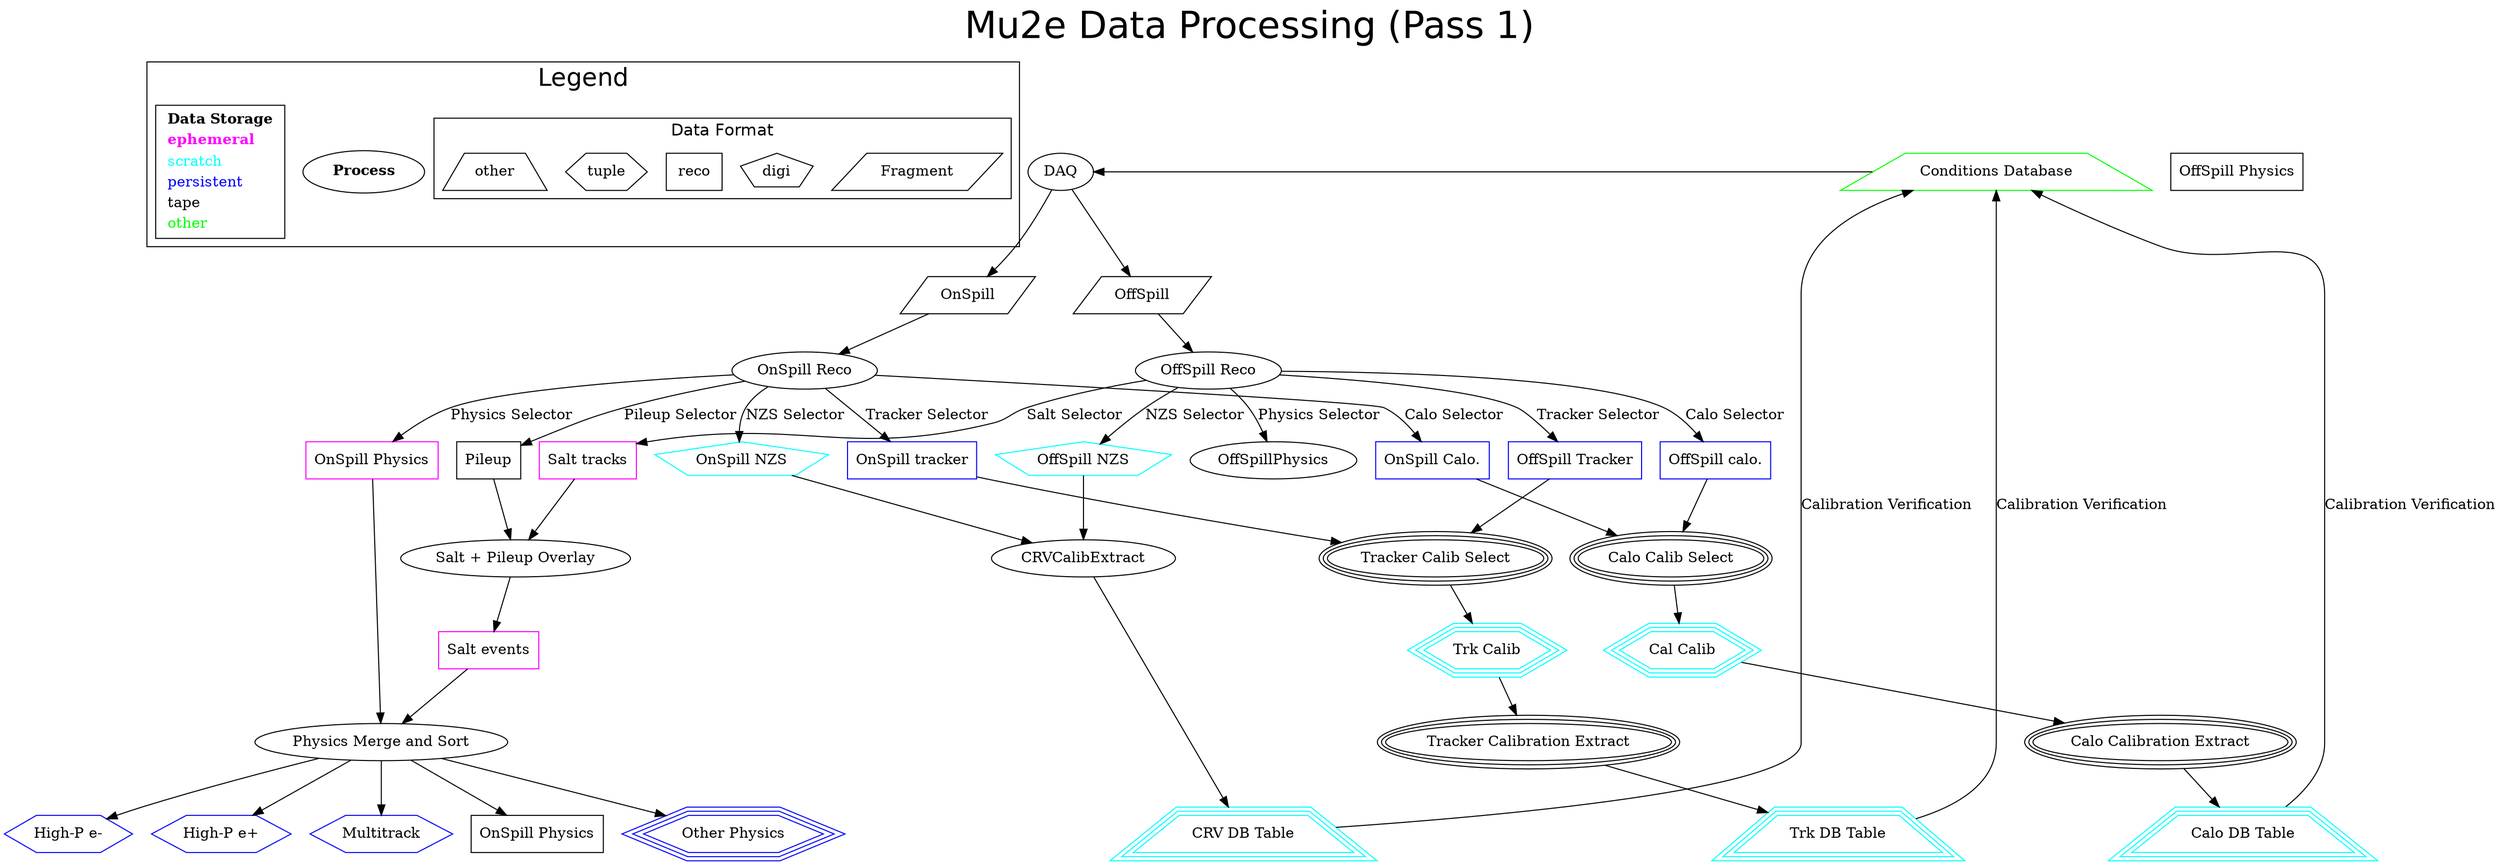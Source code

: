 digraph diagram {
  label = "Mu2e Data Processing (Pass 1)";
  fontname="Helvetica";
  fontsize="36";
  labelloc = t;
  subgraph clusterLegend {
    rankdir=TB;
    color="black";
    label="Legend";
    fontsize="24";

    process [shape=ellipse,color=black,
            label=<<table border="0" cellborder="0" cellspacing="1">
              <tr><td align="center"><b>Process</b></td></tr>
              </table>>];
    storage [shape=box,color=black,
            label=<<table border="0" cellborder="0" cellspacing="1">
              <tr><td align="center"><b>Data Storage</b></td></tr>
              <tr><td align="left"><b><font color="fuchsia">ephemeral</font></b></td></tr>
              <tr><td align="left"><font color="cyan">scratch</font></td></tr>
              <tr><td align="left"><font color="blue">persistent</font></td></tr>
              <tr><td align="left"><font color="black">tape</font></td></tr>
              <tr><td align="left"><font color="green">other</font></td></tr>
              </table>>];
    subgraph clustertype {
      label="Data Format";
      fontsize=16;
      raw [shape=parallelogram, label = "Fragment" ];
      digi [shape=pentagon, lable = "Reco" ];
      reco [shape=box, lable = "Reco" ];
      tuple [shape=hexagon, lable = "Tuple" ];
      other [shape=trapezium, lable = "Other" ];
    }

  }

  DAQ [ label = "DAQ",
      shape= ellipse
  ];
  ConditionsDB [ label = "Conditions Database",
  shape = trapezium, color=green
  ];
  ConditionsDB -> DAQ [constraint=false];
  {rank=same ConditionsDB DAQ};

  // primary inputs, from DAQ
  OffSpillFragments
    [
    label = "OffSpill",
          shape = parallelogram
    ];
  OnSpillFragments
    [
    label = "OnSpill",
          shape = parallelogram
    ]
  DAQ->OffSpillFragments
  DAQ->OnSpillFragments
  // temporary on-disk samples
  //  - ephemeral collections, e.g. salt
  //  - accumulating collections, e.g. reconstructed signal-likes
  OnSpillPhysics
    [
    label = "OnSpill Physics",
          shape = box,
          color="fuchsia"
    ];
  OffSpillPhysis
    [
    label = "OffSpill Physics",
          shape = box,
          color="black"
    ];
  SaltTracks
    [
    label = "Salt tracks",
          shape = box,
          color="fuchsia"
    ];
  SaltEvents [
    label = "Salt events",
          shape = box,
          color="fuchsia"
    ];
  OffSpillTrackerCalib [
    label = "OffSpill Tracker",
          shape = box,
          color="blue"
    ];
  OffSpillCaloCalib [
    label = "OffSpill calo.",
          shape = box,
          color="blue"
    ];
  OnSpillTrackerCalib [
    label = "OnSpill tracker",
          shape = box,
          color="blue"
    ];
  OnSpillCaloCalib [
    label = "OnSpill Calo.",
          shape = box,
          color="blue"
    ];
  OnSpillNZS [
    label = "OnSpill NZS",
          shape=pentagon,
          color="cyan"
    ];
  OffSpillNZS [
    label = "OffSpill NZS",
          shape=pentagon,
          color="cyan"
    ];
  Other [
    label = "Other Physics"
      shape = hexagon,
            peripheries=3,
            color=blue
  ];

  HighPNegative [
    label = "High-P e-",
          shape = hexagon,
          color = blue
    ];
  HighPPositive [
    label = "High-P e+",
          shape = hexagon,
          color = blue
    ];
  MultiTrack [
    label = "Multitrack",
          shape = hexagon,
          color = blue
    ];
  OnSpill [
    label = "OnSpill Physics",
          shape = box,
          color = black
    ];

  // TODO
  // monitoring /ation plots and database

  // tape-backed storage
  Pileup [
    label = "Pileup",
          shape = box
  ];
  TrkCalib [
    label = "Trk Calib",
          shape = hexagon,
          peripheries=3,
          color=cyan
  ];
  TrkDBTable [
    label = "Trk DB Table",
          shape = trapezium,
          peripheries=3,
          color=cyan
  ];

  CaloCalib [
    label = "Cal Calib",
          shape = hexagon,
          peripheries=3,
          color=cyan
  ];
  CaloDBTable [
    label = "Calo DB Table",
          shape = trapezium,
          peripheries=3,
          color=cyan
  ];
  CRVDBTable [
    label = "CRV DB Table",
          shape = trapezium,
          peripheries=3,
          color=cyan
  ];
 {rank=same TrkDBTable CaloDBTable CRVDBTable}
  {rank=same OffSpillPhysics };

  // online high-level processing blocks
  OffSpillReco [
    label = "OffSpill Reco"
      shape = oval
    ];
  OnSpillReco [
    label = "OnSpill Reco"
      shape = oval
    ];

  // offline high-level processing blocks
  TrackerCalibSelect [
    label = "Tracker Calib Select",
          peripheries=3,
          shape = oval
    ];
  CaloCalibSelect [
    label = "Calo Calib Select",
          peripheries=3,
          shape = oval
    ];

  TrackerCalibExtract [
    label = "Tracker Calibration Extract",
          peripheries=3,
          shape = oval
    ];
  CaloCalibExtract [
    label = "Calo Calibration Extract",
          peripheries=3,
          shape = oval
    ];

  SaltOverlay [
    label = "Salt + Pileup Overlay",
          shape = oval
    ];
  PhysicsMerging [
    label = "Physics Merge and Sort",
          shape = oval
    ];

  // TODO
  //ation processors and preprocessors

  // dependencies
  OffSpillFragments -> OffSpillReco;
  OnSpillFragments  -> OnSpillReco;

  // ejc: no offSpill ``physics'' sample here?
  OffSpillReco -> OffSpillPhysics [label="Physics Selector"];
  OffSpillReco -> SaltTracks [label="Salt Selector" ];
  OffSpillReco -> OffSpillTrackerCalib [label="Tracker Selector"];
  OffSpillReco -> OffSpillCaloCalib [label="Calo Selector"];
  OffSpillReco -> OffSpillNZS [label="NZS Selector"];

  OnSpillReco -> OnSpillPhysics [label="Physics Selector"];
  OnSpillReco -> Pileup [label="Pileup Selector"];
  OnSpillReco -> OnSpillTrackerCalib [label="Tracker Selector"];
  OnSpillReco -> OnSpillCaloCalib [label="Calo Selector"];
  OnSpillReco -> OnSpillNZS [label="NZS Selector"];

  OffSpillTrackerCalib    -> TrackerCalibSelect;
  OnSpillTrackerCalib     -> TrackerCalibSelect;
  OffSpillCaloCalib       -> CaloCalibSelect;
  OnSpillCaloCalib        -> CaloCalibSelect;

  TrackerCalibSelect ->TrkCalib;
  TrkCalib -> TrackerCalibExtract;
  TrackerCalibExtract -> TrkDBTable
  TrkDBTable -> ConditionsDB [label="Calibration Verification"]

  CaloCalibSelect -> CaloCalib;
  CaloCalib -> CaloCalibExtract;
  CaloCalibExtract -> CaloDBTable
  CaloDBTable -> ConditionsDB [label="Calibration Verification"]

  OffSpillNZS -> CRVCalibExtract;
  OnSpillNZS -> CRVCalibExtract;
  CRVCalibExtract -> CRVDBTable
  CRVDBTable -> ConditionsDB [label="Calibration Verification"]

  SaltTracks        -> SaltOverlay;
  Pileup -> SaltOverlay;
  SaltOverlay       -> SaltEvents;


  OnSpillPhysics       -> PhysicsMerging;
  SaltEvents         -> PhysicsMerging;

  PhysicsMerging -> OnSpill
  PhysicsMerging -> HighPNegative;
  PhysicsMerging -> HighPPositive;
  PhysicsMerging -> MultiTrack;
  PhysicsMerging -> Other;
}
